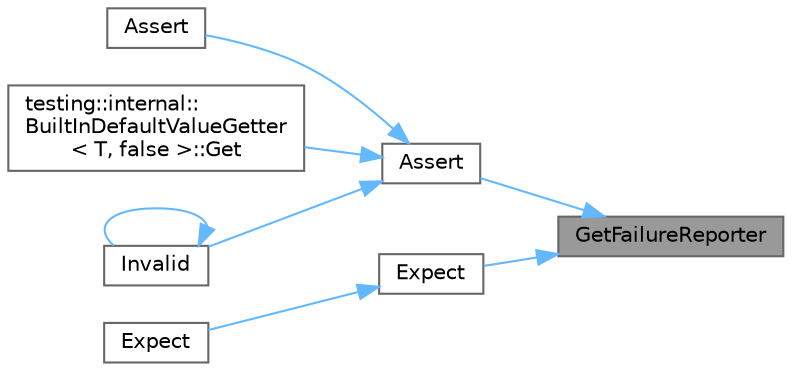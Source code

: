 digraph "GetFailureReporter"
{
 // LATEX_PDF_SIZE
  bgcolor="transparent";
  edge [fontname=Helvetica,fontsize=10,labelfontname=Helvetica,labelfontsize=10];
  node [fontname=Helvetica,fontsize=10,shape=box,height=0.2,width=0.4];
  rankdir="RL";
  Node1 [id="Node000001",label="GetFailureReporter",height=0.2,width=0.4,color="gray40", fillcolor="grey60", style="filled", fontcolor="black",tooltip=" "];
  Node1 -> Node2 [id="edge1_Node000001_Node000002",dir="back",color="steelblue1",style="solid",tooltip=" "];
  Node2 [id="Node000002",label="Assert",height=0.2,width=0.4,color="grey40", fillcolor="white", style="filled",URL="$namespacetesting_1_1internal.html#a6299687f230abaa0a27ca47cfae7ddc9",tooltip=" "];
  Node2 -> Node3 [id="edge2_Node000002_Node000003",dir="back",color="steelblue1",style="solid",tooltip=" "];
  Node3 [id="Node000003",label="Assert",height=0.2,width=0.4,color="grey40", fillcolor="white", style="filled",URL="$namespacetesting_1_1internal.html#a52540afe9a2bcc7df775473022135428",tooltip=" "];
  Node2 -> Node4 [id="edge3_Node000002_Node000004",dir="back",color="steelblue1",style="solid",tooltip=" "];
  Node4 [id="Node000004",label="testing::internal::\lBuiltInDefaultValueGetter\l\< T, false \>::Get",height=0.2,width=0.4,color="grey40", fillcolor="white", style="filled",URL="$structtesting_1_1internal_1_1_built_in_default_value_getter_3_01_t_00_01false_01_4.html#ac25f6b4353c974f11a5e488a5cf8ee2a",tooltip=" "];
  Node2 -> Node5 [id="edge4_Node000002_Node000005",dir="back",color="steelblue1",style="solid",tooltip=" "];
  Node5 [id="Node000005",label="Invalid",height=0.2,width=0.4,color="grey40", fillcolor="white", style="filled",URL="$namespacetesting_1_1internal.html#a25082efc96292dcf361c0216e8648c2c",tooltip=" "];
  Node5 -> Node5 [id="edge5_Node000005_Node000005",dir="back",color="steelblue1",style="solid",tooltip=" "];
  Node1 -> Node6 [id="edge6_Node000001_Node000006",dir="back",color="steelblue1",style="solid",tooltip=" "];
  Node6 [id="Node000006",label="Expect",height=0.2,width=0.4,color="grey40", fillcolor="white", style="filled",URL="$namespacetesting_1_1internal.html#a9045ad0dfb66d2825b6988e8bd597170",tooltip=" "];
  Node6 -> Node7 [id="edge7_Node000006_Node000007",dir="back",color="steelblue1",style="solid",tooltip=" "];
  Node7 [id="Node000007",label="Expect",height=0.2,width=0.4,color="grey40", fillcolor="white", style="filled",URL="$namespacetesting_1_1internal.html#a4103d3a7876988f1c7ae773ac1925e26",tooltip=" "];
}
